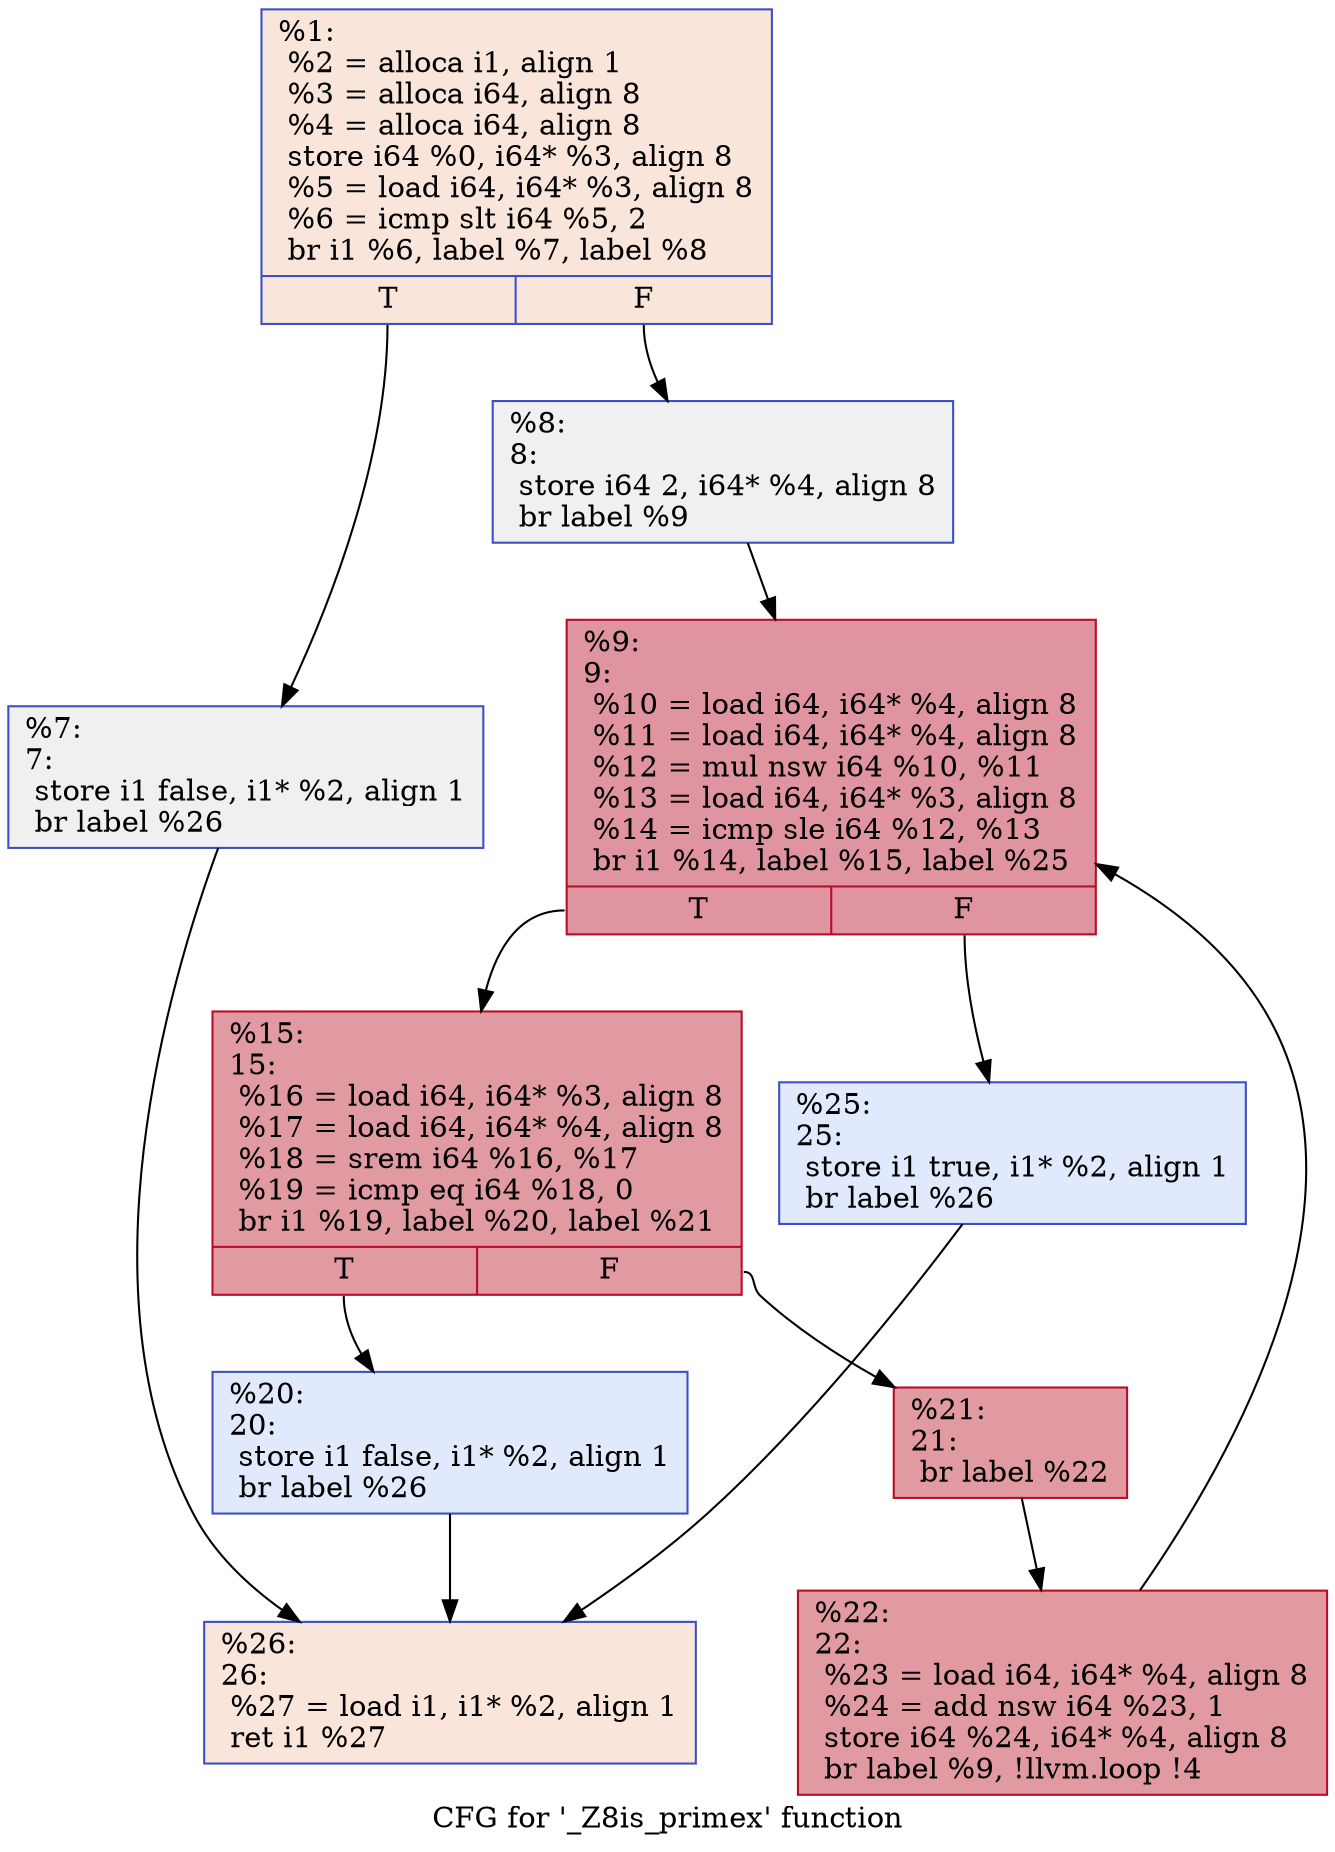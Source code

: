 digraph "CFG for '_Z8is_primex' function" {
	label="CFG for '_Z8is_primex' function";

	Node0x55fb25621730 [shape=record,color="#3d50c3ff", style=filled, fillcolor="#f4c5ad70",label="{%1:\l  %2 = alloca i1, align 1\l  %3 = alloca i64, align 8\l  %4 = alloca i64, align 8\l  store i64 %0, i64* %3, align 8\l  %5 = load i64, i64* %3, align 8\l  %6 = icmp slt i64 %5, 2\l  br i1 %6, label %7, label %8\l|{<s0>T|<s1>F}}"];
	Node0x55fb25621730:s0 -> Node0x55fb25622120;
	Node0x55fb25621730:s1 -> Node0x55fb25622170;
	Node0x55fb25622120 [shape=record,color="#3d50c3ff", style=filled, fillcolor="#dbdcde70",label="{%7:\l7:                                                \l  store i1 false, i1* %2, align 1\l  br label %26\l}"];
	Node0x55fb25622120 -> Node0x55fb25622370;
	Node0x55fb25622170 [shape=record,color="#3d50c3ff", style=filled, fillcolor="#dbdcde70",label="{%8:\l8:                                                \l  store i64 2, i64* %4, align 8\l  br label %9\l}"];
	Node0x55fb25622170 -> Node0x55fb25621f40;
	Node0x55fb25621f40 [shape=record,color="#b70d28ff", style=filled, fillcolor="#b70d2870",label="{%9:\l9:                                                \l  %10 = load i64, i64* %4, align 8\l  %11 = load i64, i64* %4, align 8\l  %12 = mul nsw i64 %10, %11\l  %13 = load i64, i64* %3, align 8\l  %14 = icmp sle i64 %12, %13\l  br i1 %14, label %15, label %25\l|{<s0>T|<s1>F}}"];
	Node0x55fb25621f40:s0 -> Node0x55fb25622830;
	Node0x55fb25621f40:s1 -> Node0x55fb25622880;
	Node0x55fb25622830 [shape=record,color="#b70d28ff", style=filled, fillcolor="#bb1b2c70",label="{%15:\l15:                                               \l  %16 = load i64, i64* %3, align 8\l  %17 = load i64, i64* %4, align 8\l  %18 = srem i64 %16, %17\l  %19 = icmp eq i64 %18, 0\l  br i1 %19, label %20, label %21\l|{<s0>T|<s1>F}}"];
	Node0x55fb25622830:s0 -> Node0x55fb25622b60;
	Node0x55fb25622830:s1 -> Node0x55fb25622bb0;
	Node0x55fb25622b60 [shape=record,color="#3d50c3ff", style=filled, fillcolor="#b9d0f970",label="{%20:\l20:                                               \l  store i1 false, i1* %2, align 1\l  br label %26\l}"];
	Node0x55fb25622b60 -> Node0x55fb25622370;
	Node0x55fb25622bb0 [shape=record,color="#b70d28ff", style=filled, fillcolor="#bb1b2c70",label="{%21:\l21:                                               \l  br label %22\l}"];
	Node0x55fb25622bb0 -> Node0x55fb25622df0;
	Node0x55fb25622df0 [shape=record,color="#b70d28ff", style=filled, fillcolor="#bb1b2c70",label="{%22:\l22:                                               \l  %23 = load i64, i64* %4, align 8\l  %24 = add nsw i64 %23, 1\l  store i64 %24, i64* %4, align 8\l  br label %9, !llvm.loop !4\l}"];
	Node0x55fb25622df0 -> Node0x55fb25621f40;
	Node0x55fb25622880 [shape=record,color="#3d50c3ff", style=filled, fillcolor="#b9d0f970",label="{%25:\l25:                                               \l  store i1 true, i1* %2, align 1\l  br label %26\l}"];
	Node0x55fb25622880 -> Node0x55fb25622370;
	Node0x55fb25622370 [shape=record,color="#3d50c3ff", style=filled, fillcolor="#f4c5ad70",label="{%26:\l26:                                               \l  %27 = load i1, i1* %2, align 1\l  ret i1 %27\l}"];
}
